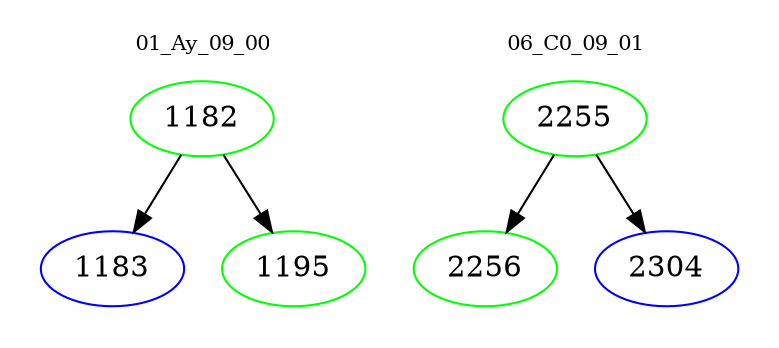digraph{
subgraph cluster_0 {
color = white
label = "01_Ay_09_00";
fontsize=10;
T0_1182 [label="1182", color="green"]
T0_1182 -> T0_1183 [color="black"]
T0_1183 [label="1183", color="blue"]
T0_1182 -> T0_1195 [color="black"]
T0_1195 [label="1195", color="green"]
}
subgraph cluster_1 {
color = white
label = "06_C0_09_01";
fontsize=10;
T1_2255 [label="2255", color="green"]
T1_2255 -> T1_2256 [color="black"]
T1_2256 [label="2256", color="green"]
T1_2255 -> T1_2304 [color="black"]
T1_2304 [label="2304", color="blue"]
}
}
